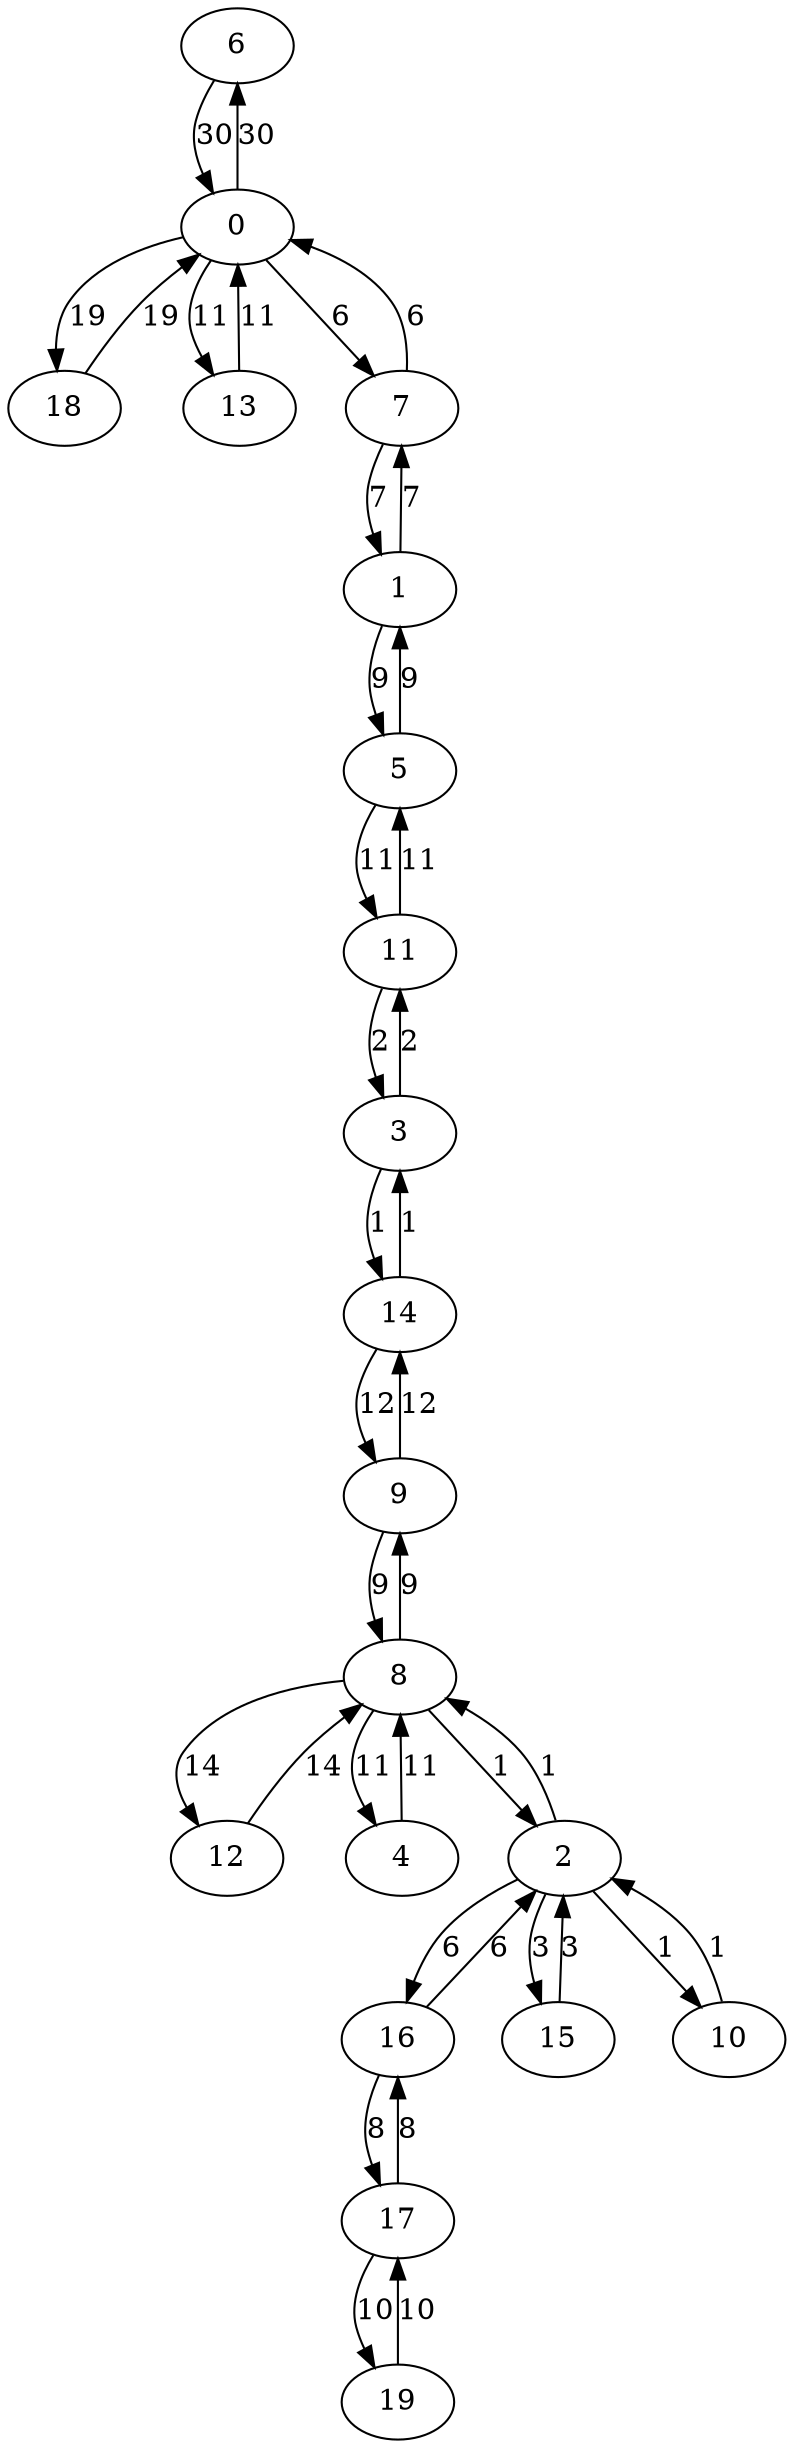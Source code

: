 digraph Gilbert20_KIMST {
6;0;18;8;12;14;9;4;5;11;13;17;19;1;16;7;2;15;3;10;6 -> 0 [label = 30];
0 -> 6 [label = 30];
18 -> 0 [label = 19];
0 -> 18 [label = 19];
8 -> 12 [label = 14];
12 -> 8 [label = 14];
14 -> 9 [label = 12];
9 -> 14 [label = 12];
4 -> 8 [label = 11];
8 -> 4 [label = 11];
5 -> 11 [label = 11];
11 -> 5 [label = 11];
13 -> 0 [label = 11];
0 -> 13 [label = 11];
17 -> 19 [label = 10];
19 -> 17 [label = 10];
8 -> 9 [label = 9];
9 -> 8 [label = 9];
5 -> 1 [label = 9];
1 -> 5 [label = 9];
16 -> 17 [label = 8];
17 -> 16 [label = 8];
7 -> 1 [label = 7];
1 -> 7 [label = 7];
16 -> 2 [label = 6];
2 -> 16 [label = 6];
7 -> 0 [label = 6];
0 -> 7 [label = 6];
15 -> 2 [label = 3];
2 -> 15 [label = 3];
3 -> 11 [label = 2];
11 -> 3 [label = 2];
10 -> 2 [label = 1];
2 -> 10 [label = 1];
3 -> 14 [label = 1];
14 -> 3 [label = 1];
8 -> 2 [label = 1];
2 -> 8 [label = 1];
}
